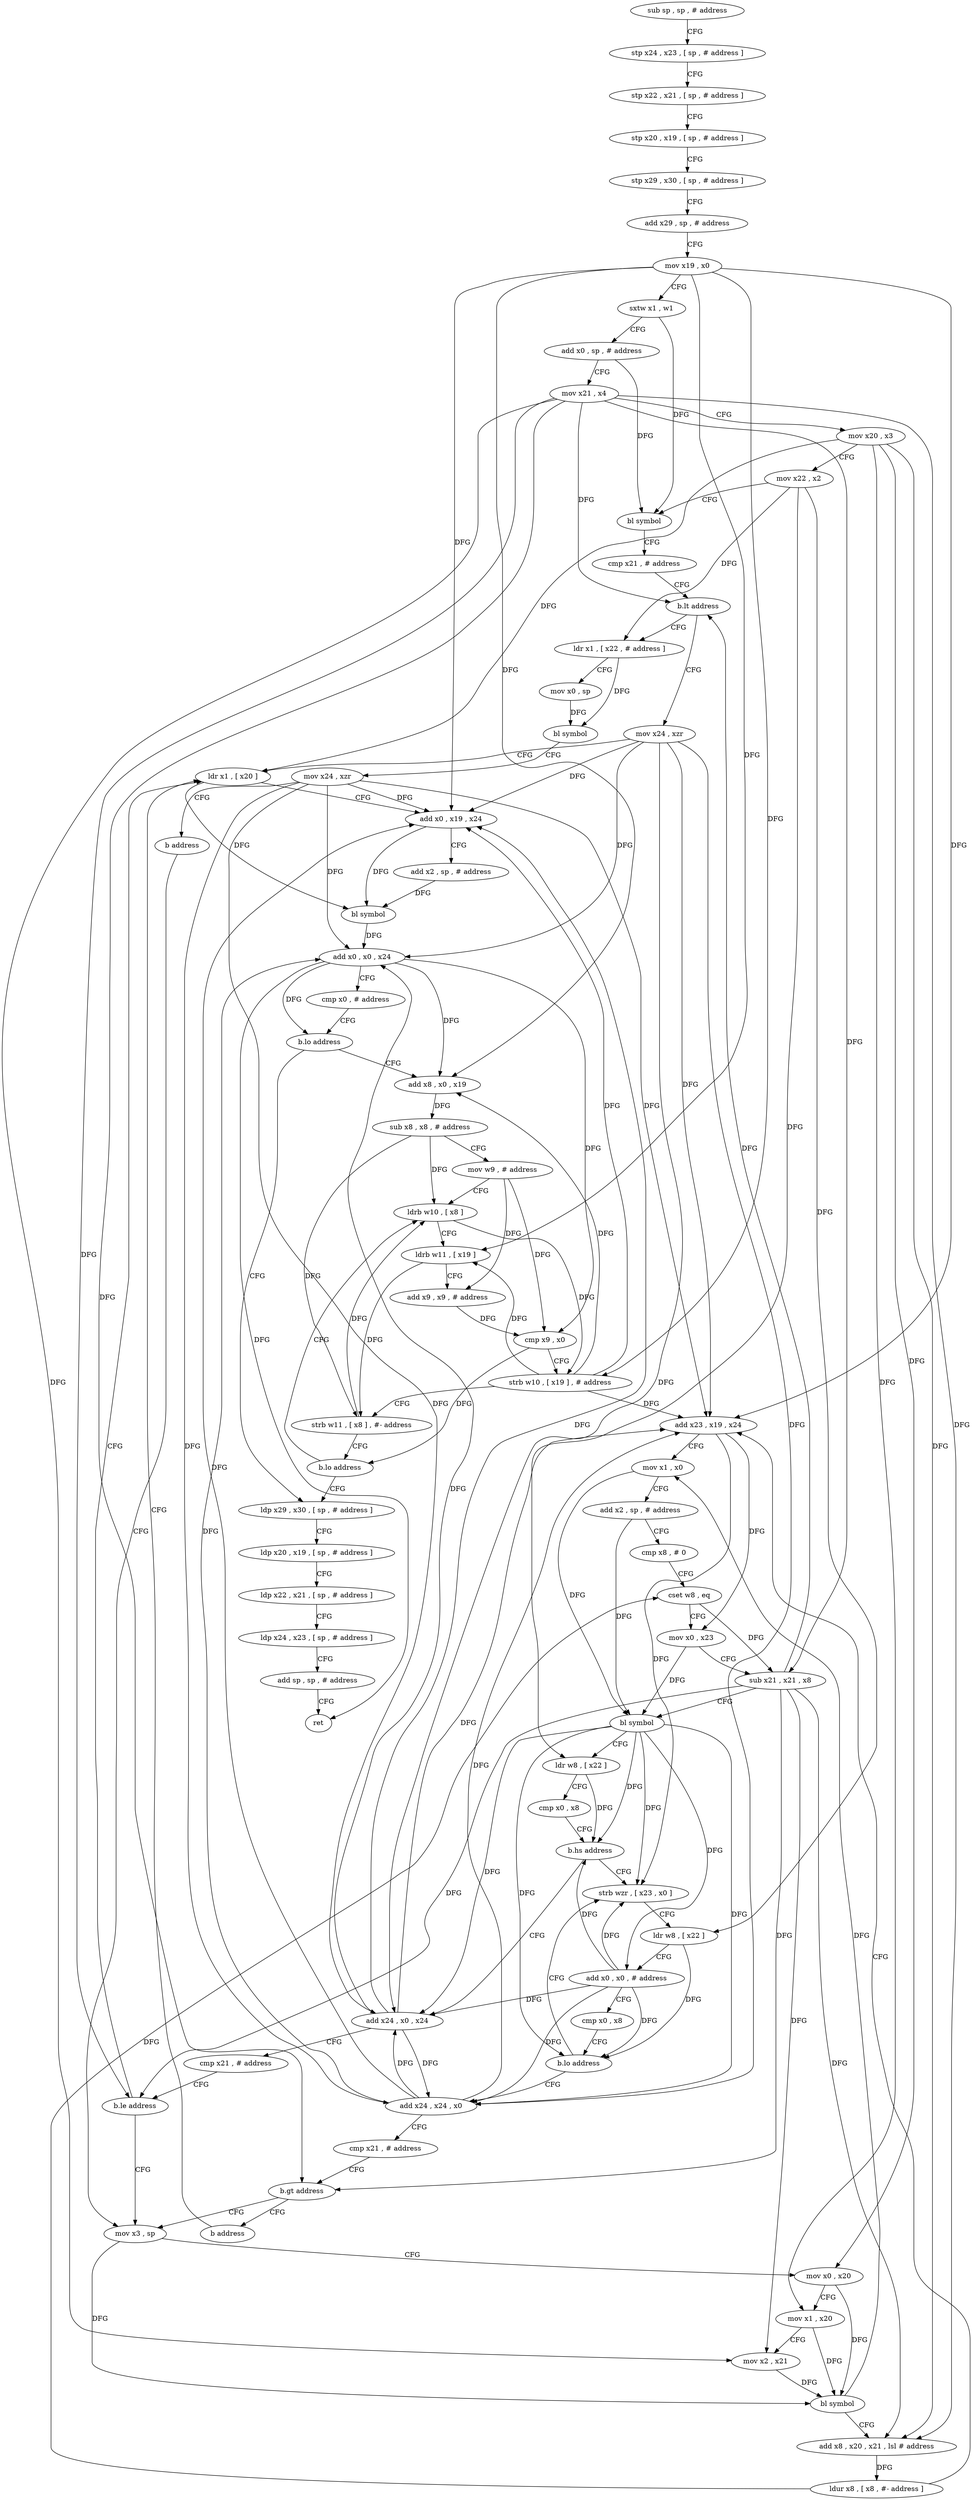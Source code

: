 digraph "func" {
"4220520" [label = "sub sp , sp , # address" ]
"4220524" [label = "stp x24 , x23 , [ sp , # address ]" ]
"4220528" [label = "stp x22 , x21 , [ sp , # address ]" ]
"4220532" [label = "stp x20 , x19 , [ sp , # address ]" ]
"4220536" [label = "stp x29 , x30 , [ sp , # address ]" ]
"4220540" [label = "add x29 , sp , # address" ]
"4220544" [label = "mov x19 , x0" ]
"4220548" [label = "sxtw x1 , w1" ]
"4220552" [label = "add x0 , sp , # address" ]
"4220556" [label = "mov x21 , x4" ]
"4220560" [label = "mov x20 , x3" ]
"4220564" [label = "mov x22 , x2" ]
"4220568" [label = "bl symbol" ]
"4220572" [label = "cmp x21 , # address" ]
"4220576" [label = "b.lt address" ]
"4220720" [label = "mov x24 , xzr" ]
"4220580" [label = "ldr x1 , [ x22 , # address ]" ]
"4220724" [label = "ldr x1 , [ x20 ]" ]
"4220584" [label = "mov x0 , sp" ]
"4220588" [label = "bl symbol" ]
"4220592" [label = "mov x24 , xzr" ]
"4220596" [label = "b address" ]
"4220612" [label = "mov x3 , sp" ]
"4220792" [label = "ldp x29 , x30 , [ sp , # address ]" ]
"4220796" [label = "ldp x20 , x19 , [ sp , # address ]" ]
"4220800" [label = "ldp x22 , x21 , [ sp , # address ]" ]
"4220804" [label = "ldp x24 , x23 , [ sp , # address ]" ]
"4220808" [label = "add sp , sp , # address" ]
"4220812" [label = "ret" ]
"4220752" [label = "add x8 , x0 , x19" ]
"4220756" [label = "sub x8 , x8 , # address" ]
"4220760" [label = "mov w9 , # address" ]
"4220764" [label = "ldrb w10 , [ x8 ]" ]
"4220616" [label = "mov x0 , x20" ]
"4220620" [label = "mov x1 , x20" ]
"4220624" [label = "mov x2 , x21" ]
"4220628" [label = "bl symbol" ]
"4220632" [label = "add x8 , x20 , x21 , lsl # address" ]
"4220636" [label = "ldur x8 , [ x8 , #- address ]" ]
"4220640" [label = "add x23 , x19 , x24" ]
"4220644" [label = "mov x1 , x0" ]
"4220648" [label = "add x2 , sp , # address" ]
"4220652" [label = "cmp x8 , # 0" ]
"4220656" [label = "cset w8 , eq" ]
"4220660" [label = "mov x0 , x23" ]
"4220664" [label = "sub x21 , x21 , x8" ]
"4220668" [label = "bl symbol" ]
"4220672" [label = "ldr w8 , [ x22 ]" ]
"4220676" [label = "cmp x0 , x8" ]
"4220680" [label = "b.hs address" ]
"4220600" [label = "add x24 , x0 , x24" ]
"4220684" [label = "strb wzr , [ x23 , x0 ]" ]
"4220768" [label = "ldrb w11 , [ x19 ]" ]
"4220772" [label = "add x9 , x9 , # address" ]
"4220776" [label = "cmp x9 , x0" ]
"4220780" [label = "strb w10 , [ x19 ] , # address" ]
"4220784" [label = "strb w11 , [ x8 ] , #- address" ]
"4220788" [label = "b.lo address" ]
"4220604" [label = "cmp x21 , # address" ]
"4220608" [label = "b.le address" ]
"4220688" [label = "ldr w8 , [ x22 ]" ]
"4220692" [label = "add x0 , x0 , # address" ]
"4220696" [label = "cmp x0 , x8" ]
"4220700" [label = "b.lo address" ]
"4220704" [label = "add x24 , x24 , x0" ]
"4220728" [label = "add x0 , x19 , x24" ]
"4220732" [label = "add x2 , sp , # address" ]
"4220736" [label = "bl symbol" ]
"4220740" [label = "add x0 , x0 , x24" ]
"4220744" [label = "cmp x0 , # address" ]
"4220748" [label = "b.lo address" ]
"4220708" [label = "cmp x21 , # address" ]
"4220712" [label = "b.gt address" ]
"4220716" [label = "b address" ]
"4220520" -> "4220524" [ label = "CFG" ]
"4220524" -> "4220528" [ label = "CFG" ]
"4220528" -> "4220532" [ label = "CFG" ]
"4220532" -> "4220536" [ label = "CFG" ]
"4220536" -> "4220540" [ label = "CFG" ]
"4220540" -> "4220544" [ label = "CFG" ]
"4220544" -> "4220548" [ label = "CFG" ]
"4220544" -> "4220728" [ label = "DFG" ]
"4220544" -> "4220640" [ label = "DFG" ]
"4220544" -> "4220752" [ label = "DFG" ]
"4220544" -> "4220768" [ label = "DFG" ]
"4220544" -> "4220780" [ label = "DFG" ]
"4220548" -> "4220552" [ label = "CFG" ]
"4220548" -> "4220568" [ label = "DFG" ]
"4220552" -> "4220556" [ label = "CFG" ]
"4220552" -> "4220568" [ label = "DFG" ]
"4220556" -> "4220560" [ label = "CFG" ]
"4220556" -> "4220576" [ label = "DFG" ]
"4220556" -> "4220624" [ label = "DFG" ]
"4220556" -> "4220632" [ label = "DFG" ]
"4220556" -> "4220664" [ label = "DFG" ]
"4220556" -> "4220608" [ label = "DFG" ]
"4220556" -> "4220712" [ label = "DFG" ]
"4220560" -> "4220564" [ label = "CFG" ]
"4220560" -> "4220724" [ label = "DFG" ]
"4220560" -> "4220616" [ label = "DFG" ]
"4220560" -> "4220620" [ label = "DFG" ]
"4220560" -> "4220632" [ label = "DFG" ]
"4220564" -> "4220568" [ label = "CFG" ]
"4220564" -> "4220580" [ label = "DFG" ]
"4220564" -> "4220672" [ label = "DFG" ]
"4220564" -> "4220688" [ label = "DFG" ]
"4220568" -> "4220572" [ label = "CFG" ]
"4220572" -> "4220576" [ label = "CFG" ]
"4220576" -> "4220720" [ label = "CFG" ]
"4220576" -> "4220580" [ label = "CFG" ]
"4220720" -> "4220724" [ label = "CFG" ]
"4220720" -> "4220728" [ label = "DFG" ]
"4220720" -> "4220740" [ label = "DFG" ]
"4220720" -> "4220640" [ label = "DFG" ]
"4220720" -> "4220600" [ label = "DFG" ]
"4220720" -> "4220704" [ label = "DFG" ]
"4220580" -> "4220584" [ label = "CFG" ]
"4220580" -> "4220588" [ label = "DFG" ]
"4220724" -> "4220728" [ label = "CFG" ]
"4220724" -> "4220736" [ label = "DFG" ]
"4220584" -> "4220588" [ label = "DFG" ]
"4220588" -> "4220592" [ label = "CFG" ]
"4220592" -> "4220596" [ label = "CFG" ]
"4220592" -> "4220728" [ label = "DFG" ]
"4220592" -> "4220740" [ label = "DFG" ]
"4220592" -> "4220640" [ label = "DFG" ]
"4220592" -> "4220600" [ label = "DFG" ]
"4220592" -> "4220704" [ label = "DFG" ]
"4220596" -> "4220612" [ label = "CFG" ]
"4220612" -> "4220616" [ label = "CFG" ]
"4220612" -> "4220628" [ label = "DFG" ]
"4220792" -> "4220796" [ label = "CFG" ]
"4220796" -> "4220800" [ label = "CFG" ]
"4220800" -> "4220804" [ label = "CFG" ]
"4220804" -> "4220808" [ label = "CFG" ]
"4220808" -> "4220812" [ label = "CFG" ]
"4220752" -> "4220756" [ label = "DFG" ]
"4220756" -> "4220760" [ label = "CFG" ]
"4220756" -> "4220764" [ label = "DFG" ]
"4220756" -> "4220784" [ label = "DFG" ]
"4220760" -> "4220764" [ label = "CFG" ]
"4220760" -> "4220772" [ label = "DFG" ]
"4220760" -> "4220776" [ label = "DFG" ]
"4220764" -> "4220768" [ label = "CFG" ]
"4220764" -> "4220780" [ label = "DFG" ]
"4220616" -> "4220620" [ label = "CFG" ]
"4220616" -> "4220628" [ label = "DFG" ]
"4220620" -> "4220624" [ label = "CFG" ]
"4220620" -> "4220628" [ label = "DFG" ]
"4220624" -> "4220628" [ label = "DFG" ]
"4220628" -> "4220632" [ label = "CFG" ]
"4220628" -> "4220644" [ label = "DFG" ]
"4220632" -> "4220636" [ label = "DFG" ]
"4220636" -> "4220640" [ label = "CFG" ]
"4220636" -> "4220656" [ label = "DFG" ]
"4220640" -> "4220644" [ label = "CFG" ]
"4220640" -> "4220660" [ label = "DFG" ]
"4220640" -> "4220684" [ label = "DFG" ]
"4220644" -> "4220648" [ label = "CFG" ]
"4220644" -> "4220668" [ label = "DFG" ]
"4220648" -> "4220652" [ label = "CFG" ]
"4220648" -> "4220668" [ label = "DFG" ]
"4220652" -> "4220656" [ label = "CFG" ]
"4220656" -> "4220660" [ label = "CFG" ]
"4220656" -> "4220664" [ label = "DFG" ]
"4220660" -> "4220664" [ label = "CFG" ]
"4220660" -> "4220668" [ label = "DFG" ]
"4220664" -> "4220668" [ label = "CFG" ]
"4220664" -> "4220576" [ label = "DFG" ]
"4220664" -> "4220624" [ label = "DFG" ]
"4220664" -> "4220632" [ label = "DFG" ]
"4220664" -> "4220608" [ label = "DFG" ]
"4220664" -> "4220712" [ label = "DFG" ]
"4220668" -> "4220672" [ label = "CFG" ]
"4220668" -> "4220680" [ label = "DFG" ]
"4220668" -> "4220600" [ label = "DFG" ]
"4220668" -> "4220684" [ label = "DFG" ]
"4220668" -> "4220692" [ label = "DFG" ]
"4220668" -> "4220700" [ label = "DFG" ]
"4220668" -> "4220704" [ label = "DFG" ]
"4220672" -> "4220676" [ label = "CFG" ]
"4220672" -> "4220680" [ label = "DFG" ]
"4220676" -> "4220680" [ label = "CFG" ]
"4220680" -> "4220600" [ label = "CFG" ]
"4220680" -> "4220684" [ label = "CFG" ]
"4220600" -> "4220604" [ label = "CFG" ]
"4220600" -> "4220728" [ label = "DFG" ]
"4220600" -> "4220740" [ label = "DFG" ]
"4220600" -> "4220640" [ label = "DFG" ]
"4220600" -> "4220704" [ label = "DFG" ]
"4220684" -> "4220688" [ label = "CFG" ]
"4220768" -> "4220772" [ label = "CFG" ]
"4220768" -> "4220784" [ label = "DFG" ]
"4220772" -> "4220776" [ label = "DFG" ]
"4220776" -> "4220780" [ label = "CFG" ]
"4220776" -> "4220788" [ label = "DFG" ]
"4220780" -> "4220784" [ label = "CFG" ]
"4220780" -> "4220752" [ label = "DFG" ]
"4220780" -> "4220768" [ label = "DFG" ]
"4220780" -> "4220728" [ label = "DFG" ]
"4220780" -> "4220640" [ label = "DFG" ]
"4220784" -> "4220788" [ label = "CFG" ]
"4220784" -> "4220764" [ label = "DFG" ]
"4220788" -> "4220764" [ label = "CFG" ]
"4220788" -> "4220792" [ label = "CFG" ]
"4220604" -> "4220608" [ label = "CFG" ]
"4220608" -> "4220724" [ label = "CFG" ]
"4220608" -> "4220612" [ label = "CFG" ]
"4220688" -> "4220692" [ label = "CFG" ]
"4220688" -> "4220700" [ label = "DFG" ]
"4220692" -> "4220696" [ label = "CFG" ]
"4220692" -> "4220684" [ label = "DFG" ]
"4220692" -> "4220680" [ label = "DFG" ]
"4220692" -> "4220600" [ label = "DFG" ]
"4220692" -> "4220700" [ label = "DFG" ]
"4220692" -> "4220704" [ label = "DFG" ]
"4220696" -> "4220700" [ label = "CFG" ]
"4220700" -> "4220684" [ label = "CFG" ]
"4220700" -> "4220704" [ label = "CFG" ]
"4220704" -> "4220708" [ label = "CFG" ]
"4220704" -> "4220728" [ label = "DFG" ]
"4220704" -> "4220740" [ label = "DFG" ]
"4220704" -> "4220640" [ label = "DFG" ]
"4220704" -> "4220600" [ label = "DFG" ]
"4220728" -> "4220732" [ label = "CFG" ]
"4220728" -> "4220736" [ label = "DFG" ]
"4220732" -> "4220736" [ label = "DFG" ]
"4220736" -> "4220740" [ label = "DFG" ]
"4220740" -> "4220744" [ label = "CFG" ]
"4220740" -> "4220748" [ label = "DFG" ]
"4220740" -> "4220812" [ label = "DFG" ]
"4220740" -> "4220752" [ label = "DFG" ]
"4220740" -> "4220776" [ label = "DFG" ]
"4220744" -> "4220748" [ label = "CFG" ]
"4220748" -> "4220792" [ label = "CFG" ]
"4220748" -> "4220752" [ label = "CFG" ]
"4220708" -> "4220712" [ label = "CFG" ]
"4220712" -> "4220612" [ label = "CFG" ]
"4220712" -> "4220716" [ label = "CFG" ]
"4220716" -> "4220724" [ label = "CFG" ]
}

